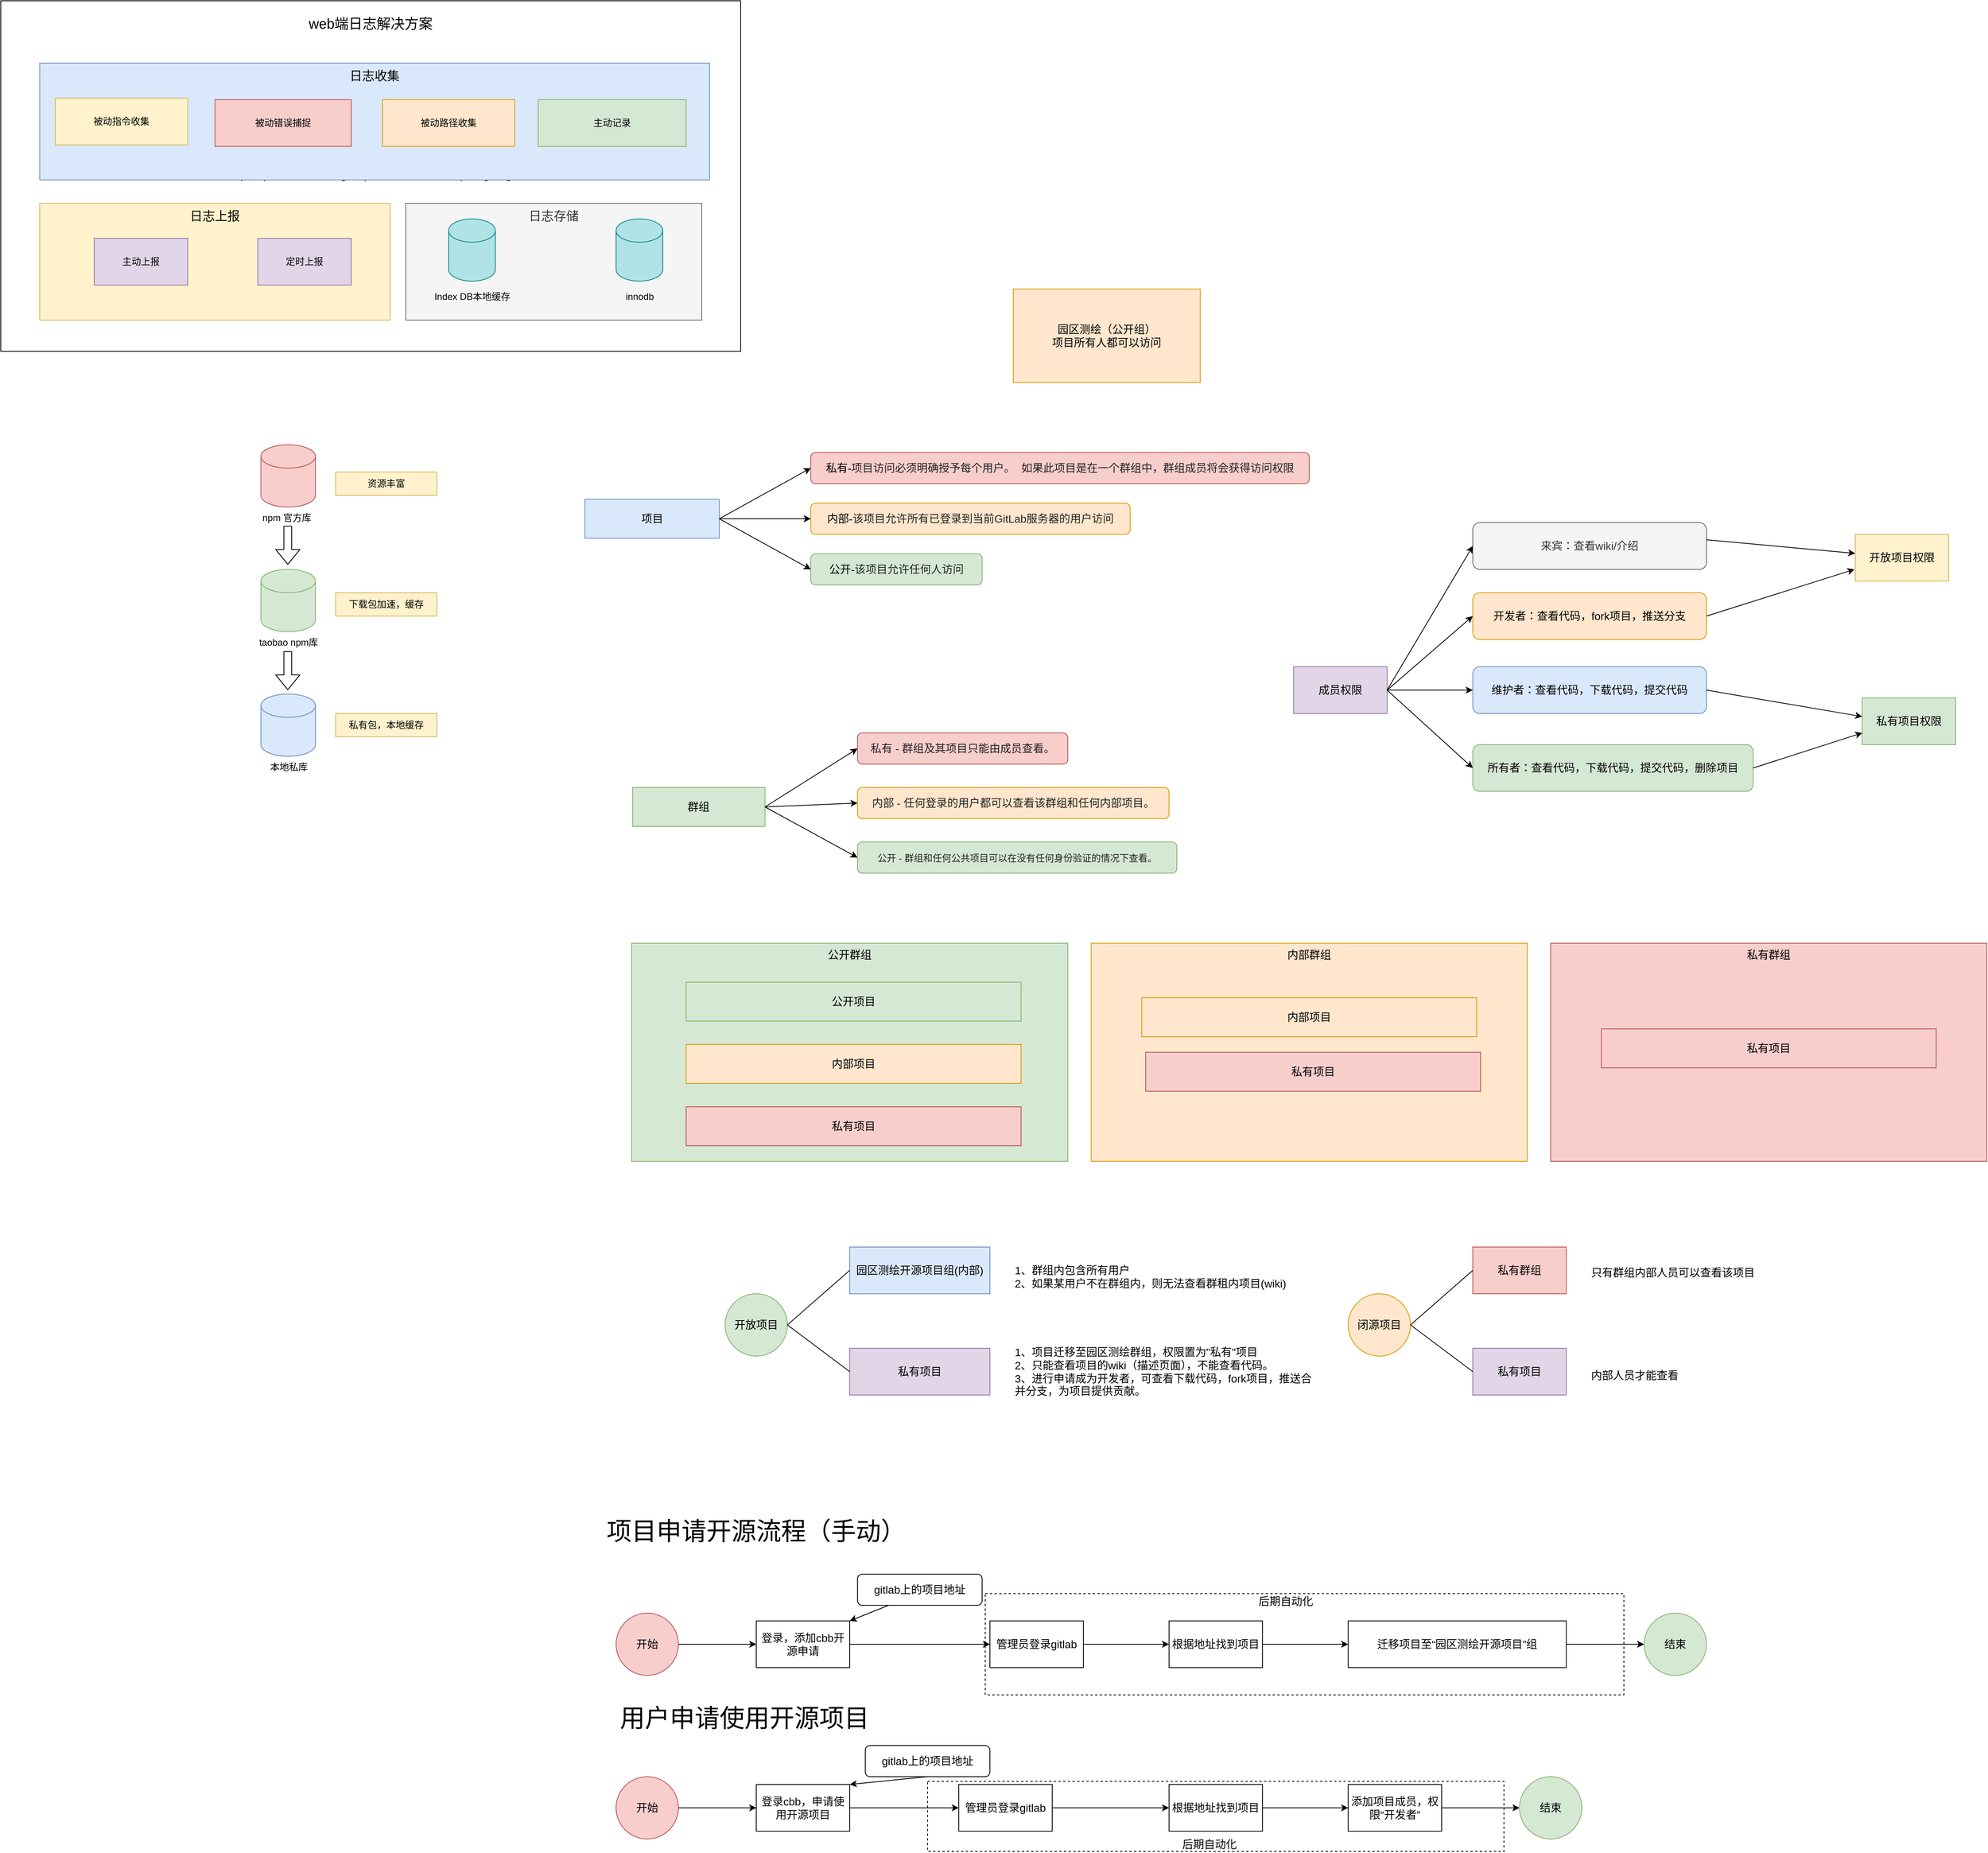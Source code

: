 <mxfile version="14.6.11" type="device"><diagram id="_BkoqEayFcA_iPLzUDcl" name="Page-1"><mxGraphModel dx="1422" dy="762" grid="1" gridSize="10" guides="1" tooltips="1" connect="1" arrows="1" fold="1" page="1" pageScale="1" pageWidth="827" pageHeight="1169" math="0" shadow="0"><root><mxCell id="0"/><mxCell id="1" parent="0"/><mxCell id="B5DhvqtyqBvgkAlbuiQp-101" value="" style="rounded=0;whiteSpace=wrap;html=1;fontSize=14;align=center;dashed=1;" parent="1" vertex="1"><mxGeometry x="1290" y="2356" width="740" height="90" as="geometry"/></mxCell><mxCell id="B5DhvqtyqBvgkAlbuiQp-100" value="" style="rounded=0;whiteSpace=wrap;html=1;fontSize=14;align=center;dashed=1;" parent="1" vertex="1"><mxGeometry x="1364" y="2115" width="820" height="130" as="geometry"/></mxCell><UserObject label="https://upload.wikimedia.org/wikipedia/commons/d/db/Npm-logo.svg" link="https://upload.wikimedia.org/wikipedia/commons/d/db/Npm-logo.svg" id="mw7YGV9gwj3RuTq6S0IA-1"><mxCell style="rounded=0;whiteSpace=wrap;html=1;" parent="1" vertex="1"><mxGeometry x="100" y="70" width="950" height="450" as="geometry"/></mxCell></UserObject><mxCell id="mw7YGV9gwj3RuTq6S0IA-2" value="&lt;font style=&quot;font-size: 16px&quot;&gt;日志收集&lt;/font&gt;" style="rounded=0;whiteSpace=wrap;html=1;verticalAlign=top;fillColor=#dae8fc;strokeColor=#6c8ebf;" parent="1" vertex="1"><mxGeometry x="150" y="150" width="860" height="150" as="geometry"/></mxCell><mxCell id="mw7YGV9gwj3RuTq6S0IA-3" value="&lt;span style=&quot;font-size: 16px&quot;&gt;日志上报&lt;/span&gt;" style="rounded=0;whiteSpace=wrap;html=1;verticalAlign=top;fillColor=#fff2cc;strokeColor=#d6b656;" parent="1" vertex="1"><mxGeometry x="150" y="330" width="450" height="150" as="geometry"/></mxCell><mxCell id="mw7YGV9gwj3RuTq6S0IA-4" value="&lt;span style=&quot;font-size: 16px&quot;&gt;日志存储&lt;/span&gt;" style="rounded=0;whiteSpace=wrap;html=1;verticalAlign=top;fillColor=#f5f5f5;strokeColor=#666666;fontColor=#333333;" parent="1" vertex="1"><mxGeometry x="620" y="330" width="380" height="150" as="geometry"/></mxCell><mxCell id="mw7YGV9gwj3RuTq6S0IA-5" value="&lt;font style=&quot;font-size: 18px&quot;&gt;web端日志解决方案&lt;/font&gt;" style="text;html=1;strokeColor=none;fillColor=none;align=center;verticalAlign=middle;whiteSpace=wrap;rounded=0;" parent="1" vertex="1"><mxGeometry x="375" y="90" width="400" height="20" as="geometry"/></mxCell><mxCell id="mw7YGV9gwj3RuTq6S0IA-6" value="被动指令收集" style="rounded=0;whiteSpace=wrap;html=1;fillColor=#fff2cc;strokeColor=#d6b656;" parent="1" vertex="1"><mxGeometry x="170" y="195" width="170" height="60" as="geometry"/></mxCell><mxCell id="mw7YGV9gwj3RuTq6S0IA-7" value="主动记录" style="rounded=0;whiteSpace=wrap;html=1;fillColor=#d5e8d4;strokeColor=#82b366;" parent="1" vertex="1"><mxGeometry x="790" y="197" width="190" height="60" as="geometry"/></mxCell><mxCell id="mw7YGV9gwj3RuTq6S0IA-8" value="被动错误捕捉" style="rounded=0;whiteSpace=wrap;html=1;fillColor=#f8cecc;strokeColor=#b85450;" parent="1" vertex="1"><mxGeometry x="375" y="197" width="175" height="60" as="geometry"/></mxCell><mxCell id="mw7YGV9gwj3RuTq6S0IA-9" value="被动路径收集" style="rounded=0;whiteSpace=wrap;html=1;fillColor=#ffe6cc;strokeColor=#d79b00;" parent="1" vertex="1"><mxGeometry x="590" y="197" width="170" height="60" as="geometry"/></mxCell><mxCell id="mw7YGV9gwj3RuTq6S0IA-11" value="" style="shape=cylinder3;whiteSpace=wrap;html=1;boundedLbl=1;backgroundOutline=1;size=15;fillColor=#b0e3e6;strokeColor=#0e8088;" parent="1" vertex="1"><mxGeometry x="675" y="350" width="60" height="80" as="geometry"/></mxCell><mxCell id="mw7YGV9gwj3RuTq6S0IA-12" value="Index DB本地缓存" style="text;html=1;strokeColor=none;fillColor=none;align=center;verticalAlign=middle;whiteSpace=wrap;rounded=0;" parent="1" vertex="1"><mxGeometry x="652.5" y="440" width="105" height="20" as="geometry"/></mxCell><mxCell id="mw7YGV9gwj3RuTq6S0IA-13" value="" style="shape=cylinder3;whiteSpace=wrap;html=1;boundedLbl=1;backgroundOutline=1;size=15;fillColor=#b0e3e6;strokeColor=#0e8088;" parent="1" vertex="1"><mxGeometry x="890" y="350" width="60" height="80" as="geometry"/></mxCell><mxCell id="mw7YGV9gwj3RuTq6S0IA-14" value="innodb" style="text;html=1;strokeColor=none;fillColor=none;align=center;verticalAlign=middle;whiteSpace=wrap;rounded=0;" parent="1" vertex="1"><mxGeometry x="867.5" y="440" width="105" height="20" as="geometry"/></mxCell><mxCell id="mw7YGV9gwj3RuTq6S0IA-19" value="主动上报" style="rounded=0;whiteSpace=wrap;html=1;fillColor=#e1d5e7;strokeColor=#9673a6;" parent="1" vertex="1"><mxGeometry x="220" y="375" width="120" height="60" as="geometry"/></mxCell><mxCell id="mw7YGV9gwj3RuTq6S0IA-20" value="定时上报" style="rounded=0;whiteSpace=wrap;html=1;fillColor=#e1d5e7;strokeColor=#9673a6;" parent="1" vertex="1"><mxGeometry x="430" y="375" width="120" height="60" as="geometry"/></mxCell><mxCell id="9y2Axr564WV0KpgAV4Yw-1" value="" style="shape=cylinder3;whiteSpace=wrap;html=1;boundedLbl=1;backgroundOutline=1;size=15;rotation=0;fillColor=#dae8fc;strokeColor=#6c8ebf;" parent="1" vertex="1"><mxGeometry x="434" y="960" width="70" height="80" as="geometry"/></mxCell><mxCell id="9y2Axr564WV0KpgAV4Yw-2" value="&lt;span style=&quot;color: rgb(0 , 0 , 0) ; font-family: &amp;#34;helvetica&amp;#34; ; font-size: 12px ; font-style: normal ; font-weight: 400 ; letter-spacing: normal ; text-align: center ; text-indent: 0px ; text-transform: none ; word-spacing: 0px ; background-color: rgb(248 , 249 , 250) ; display: inline ; float: none&quot;&gt;本地私库&lt;/span&gt;" style="text;whiteSpace=wrap;html=1;" parent="1" vertex="1"><mxGeometry x="444" y="1040" width="56" height="30" as="geometry"/></mxCell><mxCell id="9y2Axr564WV0KpgAV4Yw-4" value="" style="shape=cylinder3;whiteSpace=wrap;html=1;boundedLbl=1;backgroundOutline=1;size=15;rotation=0;fillColor=#f8cecc;strokeColor=#b85450;" parent="1" vertex="1"><mxGeometry x="434" y="640" width="70" height="80" as="geometry"/></mxCell><mxCell id="9y2Axr564WV0KpgAV4Yw-5" value="&lt;div style=&quot;text-align: center&quot;&gt;&lt;span&gt;&lt;font face=&quot;helvetica&quot;&gt;npm 官方库&lt;/font&gt;&lt;/span&gt;&lt;/div&gt;" style="text;whiteSpace=wrap;html=1;" parent="1" vertex="1"><mxGeometry x="434" y="720" width="76" height="30" as="geometry"/></mxCell><mxCell id="9y2Axr564WV0KpgAV4Yw-6" value="" style="shape=cylinder3;whiteSpace=wrap;html=1;boundedLbl=1;backgroundOutline=1;size=15;rotation=0;fillColor=#d5e8d4;strokeColor=#82b366;" parent="1" vertex="1"><mxGeometry x="434" y="800" width="70" height="80" as="geometry"/></mxCell><mxCell id="9y2Axr564WV0KpgAV4Yw-7" value="&lt;span style=&quot;font-family: &amp;#34;helvetica&amp;#34; ; text-align: center&quot;&gt;taobao npm库&lt;/span&gt;" style="text;whiteSpace=wrap;html=1;" parent="1" vertex="1"><mxGeometry x="430" y="880" width="90" height="30" as="geometry"/></mxCell><mxCell id="9y2Axr564WV0KpgAV4Yw-8" value="" style="shape=image;verticalLabelPosition=bottom;labelBackgroundColor=#ffffff;verticalAlign=top;aspect=fixed;imageAspect=0;image=https://upload.wikimedia.org/wikipedia/commons/d/db/Npm-logo.svg;" parent="1" vertex="1"><mxGeometry x="443.26" y="1000" width="51.49" height="20" as="geometry"/></mxCell><mxCell id="9y2Axr564WV0KpgAV4Yw-9" value="" style="shape=image;verticalLabelPosition=bottom;labelBackgroundColor=#ffffff;verticalAlign=top;aspect=fixed;imageAspect=0;image=https://upload.wikimedia.org/wikipedia/commons/d/db/Npm-logo.svg;" parent="1" vertex="1"><mxGeometry x="443.26" y="840" width="51.49" height="20" as="geometry"/></mxCell><mxCell id="9y2Axr564WV0KpgAV4Yw-10" value="" style="shape=image;verticalLabelPosition=bottom;labelBackgroundColor=#ffffff;verticalAlign=top;aspect=fixed;imageAspect=0;image=https://upload.wikimedia.org/wikipedia/commons/d/db/Npm-logo.svg;" parent="1" vertex="1"><mxGeometry x="443.26" y="680" width="51.49" height="20" as="geometry"/></mxCell><mxCell id="9y2Axr564WV0KpgAV4Yw-13" value="" style="shape=flexArrow;endArrow=classic;html=1;" parent="1" edge="1"><mxGeometry width="50" height="50" relative="1" as="geometry"><mxPoint x="468.5" y="905" as="sourcePoint"/><mxPoint x="468.5" y="955" as="targetPoint"/></mxGeometry></mxCell><mxCell id="9y2Axr564WV0KpgAV4Yw-15" value="" style="shape=flexArrow;endArrow=classic;html=1;" parent="1" edge="1"><mxGeometry width="50" height="50" relative="1" as="geometry"><mxPoint x="468.5" y="744" as="sourcePoint"/><mxPoint x="468.5" y="794" as="targetPoint"/></mxGeometry></mxCell><mxCell id="9y2Axr564WV0KpgAV4Yw-16" value="下载包加速，缓存" style="text;html=1;strokeColor=#d6b656;fillColor=#fff2cc;align=center;verticalAlign=middle;whiteSpace=wrap;rounded=0;" parent="1" vertex="1"><mxGeometry x="530" y="830" width="130" height="30" as="geometry"/></mxCell><mxCell id="9y2Axr564WV0KpgAV4Yw-17" value="私有包，本地缓存" style="text;html=1;strokeColor=#d6b656;fillColor=#fff2cc;align=center;verticalAlign=middle;whiteSpace=wrap;rounded=0;" parent="1" vertex="1"><mxGeometry x="530" y="985" width="130" height="30" as="geometry"/></mxCell><mxCell id="9y2Axr564WV0KpgAV4Yw-18" value="资源丰富" style="text;html=1;strokeColor=#d6b656;fillColor=#fff2cc;align=center;verticalAlign=middle;whiteSpace=wrap;rounded=0;" parent="1" vertex="1"><mxGeometry x="530" y="675" width="130" height="30" as="geometry"/></mxCell><mxCell id="B5DhvqtyqBvgkAlbuiQp-1" value="园区测绘（公开组）&lt;br style=&quot;font-size: 14px;&quot;&gt;项目所有人都可以访问&lt;br style=&quot;font-size: 14px;&quot;&gt;" style="rounded=0;whiteSpace=wrap;html=1;fillColor=#ffe6cc;strokeColor=#d79b00;fontSize=14;" parent="1" vertex="1"><mxGeometry x="1400" y="440" width="240" height="120" as="geometry"/></mxCell><mxCell id="B5DhvqtyqBvgkAlbuiQp-2" value="项目" style="rounded=0;whiteSpace=wrap;html=1;fontSize=14;fillColor=#dae8fc;strokeColor=#6c8ebf;" parent="1" vertex="1"><mxGeometry x="850" y="710" width="172.5" height="50" as="geometry"/></mxCell><mxCell id="B5DhvqtyqBvgkAlbuiQp-3" value="群组" style="rounded=0;whiteSpace=wrap;html=1;fontSize=14;fillColor=#d5e8d4;strokeColor=#82b366;" parent="1" vertex="1"><mxGeometry x="911.25" y="1080" width="170" height="50" as="geometry"/></mxCell><mxCell id="B5DhvqtyqBvgkAlbuiQp-4" value="&lt;div&gt;公开-&lt;span style=&quot;color: rgb(34 , 34 , 34)&quot;&gt;该项目允许任何人访问&lt;/span&gt;&lt;/div&gt;" style="rounded=1;whiteSpace=wrap;html=1;fontSize=14;align=center;fillColor=#d5e8d4;strokeColor=#82b366;" parent="1" vertex="1"><mxGeometry x="1140" y="780" width="220" height="40" as="geometry"/></mxCell><mxCell id="B5DhvqtyqBvgkAlbuiQp-5" value="&lt;div style=&quot;text-align: left&quot;&gt;&lt;span&gt;内部-&lt;/span&gt;&lt;span&gt;&lt;font color=&quot;#222222&quot;&gt;该项目允许所有已登录到当前GitLab服务器的用户访问&lt;/font&gt;&lt;/span&gt;&lt;/div&gt;" style="rounded=1;whiteSpace=wrap;html=1;fontSize=14;fillColor=#ffe6cc;strokeColor=#d79b00;" parent="1" vertex="1"><mxGeometry x="1140" y="715" width="410" height="40" as="geometry"/></mxCell><mxCell id="B5DhvqtyqBvgkAlbuiQp-6" value="&lt;div style=&quot;text-align: left&quot;&gt;&lt;font&gt;私有-&lt;/font&gt;&lt;span&gt;&lt;font color=&quot;#222222&quot; face=&quot;consolas, lucida console, courier new, monospace&quot;&gt;项目访问必须明确授予每个用户。 如果此项目是在一个群组中，群组成员将会获得访问权限&lt;/font&gt;&lt;/span&gt;&lt;/div&gt;" style="rounded=1;whiteSpace=wrap;html=1;fontSize=14;fillColor=#f8cecc;strokeColor=#b85450;" parent="1" vertex="1"><mxGeometry x="1140" y="650" width="640" height="40" as="geometry"/></mxCell><mxCell id="B5DhvqtyqBvgkAlbuiQp-8" value="&lt;span style=&quot;color: rgb(34 , 34 , 34)&quot;&gt;&lt;font style=&quot;font-size: 14px&quot;&gt;私有 - 群组及其项目只能由成员查看。&lt;/font&gt;&lt;/span&gt;" style="rounded=1;whiteSpace=wrap;html=1;fontSize=14;align=center;fillColor=#f8cecc;strokeColor=#b85450;" parent="1" vertex="1"><mxGeometry x="1200" y="1010" width="270" height="40" as="geometry"/></mxCell><mxCell id="B5DhvqtyqBvgkAlbuiQp-9" value="&lt;font style=&quot;font-size: 14px&quot;&gt;&lt;span style=&quot;color: rgb(34 , 34 , 34)&quot;&gt;内部 -&amp;nbsp;&lt;/span&gt;&lt;font color=&quot;#222222&quot; style=&quot;font-size: 14px&quot;&gt;任何登录的用户都可以查看该群组和任何内部项目。&lt;/font&gt;&lt;/font&gt;" style="rounded=1;whiteSpace=wrap;html=1;fontSize=14;align=center;fillColor=#ffe6cc;strokeColor=#d79b00;" parent="1" vertex="1"><mxGeometry x="1200" y="1080" width="400" height="40" as="geometry"/></mxCell><mxCell id="B5DhvqtyqBvgkAlbuiQp-10" value="&lt;span style=&quot;color: rgb(34 , 34 , 34) ; font-size: 12px&quot;&gt;公开 -&amp;nbsp;&lt;/span&gt;&lt;font color=&quot;#222222&quot;&gt;&lt;span style=&quot;font-size: 12px&quot;&gt;群组和任何公共项目可以在没有任何身份验证的情况下查看。&lt;/span&gt;&lt;/font&gt;" style="rounded=1;whiteSpace=wrap;html=1;fontSize=14;align=center;fillColor=#d5e8d4;strokeColor=#82b366;" parent="1" vertex="1"><mxGeometry x="1200" y="1150" width="410" height="40" as="geometry"/></mxCell><mxCell id="B5DhvqtyqBvgkAlbuiQp-11" value="公开群组" style="rounded=0;whiteSpace=wrap;html=1;fontSize=14;fillColor=#d5e8d4;strokeColor=#82b366;verticalAlign=top;" parent="1" vertex="1"><mxGeometry x="910" y="1280" width="560" height="280" as="geometry"/></mxCell><mxCell id="B5DhvqtyqBvgkAlbuiQp-13" value="" style="endArrow=classic;html=1;fontSize=14;exitX=1;exitY=0.5;exitDx=0;exitDy=0;entryX=0;entryY=0.5;entryDx=0;entryDy=0;" parent="1" source="B5DhvqtyqBvgkAlbuiQp-2" target="B5DhvqtyqBvgkAlbuiQp-6" edge="1"><mxGeometry width="50" height="50" relative="1" as="geometry"><mxPoint x="1020" y="770" as="sourcePoint"/><mxPoint x="1070" y="720" as="targetPoint"/></mxGeometry></mxCell><mxCell id="B5DhvqtyqBvgkAlbuiQp-14" value="" style="endArrow=classic;html=1;fontSize=14;entryX=0;entryY=0.5;entryDx=0;entryDy=0;exitX=1;exitY=0.5;exitDx=0;exitDy=0;" parent="1" source="B5DhvqtyqBvgkAlbuiQp-2" target="B5DhvqtyqBvgkAlbuiQp-5" edge="1"><mxGeometry width="50" height="50" relative="1" as="geometry"><mxPoint x="1060" y="780" as="sourcePoint"/><mxPoint x="1110" y="730" as="targetPoint"/></mxGeometry></mxCell><mxCell id="B5DhvqtyqBvgkAlbuiQp-15" value="" style="endArrow=classic;html=1;fontSize=14;entryX=0;entryY=0.5;entryDx=0;entryDy=0;exitX=1;exitY=0.5;exitDx=0;exitDy=0;" parent="1" source="B5DhvqtyqBvgkAlbuiQp-2" target="B5DhvqtyqBvgkAlbuiQp-4" edge="1"><mxGeometry width="50" height="50" relative="1" as="geometry"><mxPoint x="1070" y="830" as="sourcePoint"/><mxPoint x="1120" y="780" as="targetPoint"/></mxGeometry></mxCell><mxCell id="B5DhvqtyqBvgkAlbuiQp-16" value="" style="endArrow=classic;html=1;fontSize=14;entryX=0;entryY=0.5;entryDx=0;entryDy=0;exitX=1;exitY=0.5;exitDx=0;exitDy=0;" parent="1" source="B5DhvqtyqBvgkAlbuiQp-3" target="B5DhvqtyqBvgkAlbuiQp-8" edge="1"><mxGeometry width="50" height="50" relative="1" as="geometry"><mxPoint x="1100" y="1150" as="sourcePoint"/><mxPoint x="1150" y="1100" as="targetPoint"/></mxGeometry></mxCell><mxCell id="B5DhvqtyqBvgkAlbuiQp-17" value="" style="endArrow=classic;html=1;fontSize=14;entryX=0;entryY=0.5;entryDx=0;entryDy=0;exitX=1;exitY=0.5;exitDx=0;exitDy=0;" parent="1" source="B5DhvqtyqBvgkAlbuiQp-3" target="B5DhvqtyqBvgkAlbuiQp-9" edge="1"><mxGeometry width="50" height="50" relative="1" as="geometry"><mxPoint x="1080" y="1160" as="sourcePoint"/><mxPoint x="1130" y="1110" as="targetPoint"/></mxGeometry></mxCell><mxCell id="B5DhvqtyqBvgkAlbuiQp-18" value="" style="endArrow=classic;html=1;fontSize=14;entryX=0;entryY=0.5;entryDx=0;entryDy=0;exitX=1;exitY=0.5;exitDx=0;exitDy=0;" parent="1" source="B5DhvqtyqBvgkAlbuiQp-3" target="B5DhvqtyqBvgkAlbuiQp-10" edge="1"><mxGeometry width="50" height="50" relative="1" as="geometry"><mxPoint x="1090" y="1200" as="sourcePoint"/><mxPoint x="1140" y="1150" as="targetPoint"/></mxGeometry></mxCell><mxCell id="B5DhvqtyqBvgkAlbuiQp-19" value="公开项目" style="rounded=0;whiteSpace=wrap;html=1;fontSize=14;align=center;fillColor=#d5e8d4;strokeColor=#82b366;" parent="1" vertex="1"><mxGeometry x="980" y="1330" width="430" height="50" as="geometry"/></mxCell><mxCell id="B5DhvqtyqBvgkAlbuiQp-20" value="&lt;span&gt;内部项目&lt;/span&gt;" style="rounded=0;whiteSpace=wrap;html=1;fontSize=14;align=center;fillColor=#ffe6cc;strokeColor=#d79b00;" parent="1" vertex="1"><mxGeometry x="980" y="1410" width="430" height="50" as="geometry"/></mxCell><mxCell id="B5DhvqtyqBvgkAlbuiQp-21" value="&lt;span&gt;私有项目&lt;/span&gt;" style="rounded=0;whiteSpace=wrap;html=1;fontSize=14;align=center;fillColor=#f8cecc;strokeColor=#b85450;" parent="1" vertex="1"><mxGeometry x="980" y="1490" width="430" height="50" as="geometry"/></mxCell><mxCell id="B5DhvqtyqBvgkAlbuiQp-23" value="内部群组" style="rounded=0;whiteSpace=wrap;html=1;fontSize=14;fillColor=#ffe6cc;strokeColor=#d79b00;verticalAlign=top;" parent="1" vertex="1"><mxGeometry x="1500" y="1280" width="560" height="280" as="geometry"/></mxCell><mxCell id="B5DhvqtyqBvgkAlbuiQp-25" value="&lt;span&gt;内部项目&lt;/span&gt;" style="rounded=0;whiteSpace=wrap;html=1;fontSize=14;align=center;fillColor=#ffe6cc;strokeColor=#d79b00;" parent="1" vertex="1"><mxGeometry x="1565" y="1350" width="430" height="50" as="geometry"/></mxCell><mxCell id="B5DhvqtyqBvgkAlbuiQp-26" value="&lt;span&gt;私有项目&lt;/span&gt;" style="rounded=0;whiteSpace=wrap;html=1;fontSize=14;align=center;fillColor=#f8cecc;strokeColor=#b85450;" parent="1" vertex="1"><mxGeometry x="1570" y="1420" width="430" height="50" as="geometry"/></mxCell><mxCell id="B5DhvqtyqBvgkAlbuiQp-27" value="私有群组" style="rounded=0;whiteSpace=wrap;html=1;fontSize=14;fillColor=#f8cecc;strokeColor=#b85450;verticalAlign=top;" parent="1" vertex="1"><mxGeometry x="2090" y="1280" width="560" height="280" as="geometry"/></mxCell><mxCell id="B5DhvqtyqBvgkAlbuiQp-29" value="&lt;span&gt;私有项目&lt;/span&gt;" style="rounded=0;whiteSpace=wrap;html=1;fontSize=14;align=center;fillColor=#f8cecc;strokeColor=#b85450;" parent="1" vertex="1"><mxGeometry x="2155" y="1390" width="430" height="50" as="geometry"/></mxCell><mxCell id="B5DhvqtyqBvgkAlbuiQp-30" value="开放项目" style="ellipse;whiteSpace=wrap;html=1;aspect=fixed;fontSize=14;align=center;fillColor=#d5e8d4;strokeColor=#82b366;" parent="1" vertex="1"><mxGeometry x="1030" y="1730" width="80" height="80" as="geometry"/></mxCell><mxCell id="B5DhvqtyqBvgkAlbuiQp-31" value="园区测绘开源项目组(内部)" style="rounded=0;whiteSpace=wrap;html=1;fontSize=14;align=center;fillColor=#dae8fc;strokeColor=#6c8ebf;" parent="1" vertex="1"><mxGeometry x="1190" y="1670" width="180" height="60" as="geometry"/></mxCell><mxCell id="B5DhvqtyqBvgkAlbuiQp-33" value="私有项目" style="rounded=0;whiteSpace=wrap;html=1;fontSize=14;align=center;fillColor=#e1d5e7;strokeColor=#9673a6;" parent="1" vertex="1"><mxGeometry x="1190" y="1800" width="180" height="60" as="geometry"/></mxCell><mxCell id="B5DhvqtyqBvgkAlbuiQp-36" value="" style="endArrow=none;html=1;fontSize=14;entryX=0;entryY=0.5;entryDx=0;entryDy=0;exitX=1;exitY=0.5;exitDx=0;exitDy=0;" parent="1" source="B5DhvqtyqBvgkAlbuiQp-30" target="B5DhvqtyqBvgkAlbuiQp-31" edge="1"><mxGeometry width="50" height="50" relative="1" as="geometry"><mxPoint x="1120" y="1760" as="sourcePoint"/><mxPoint x="1170" y="1710" as="targetPoint"/></mxGeometry></mxCell><mxCell id="B5DhvqtyqBvgkAlbuiQp-37" value="" style="endArrow=none;html=1;fontSize=14;entryX=0;entryY=0.5;entryDx=0;entryDy=0;exitX=1;exitY=0.5;exitDx=0;exitDy=0;" parent="1" source="B5DhvqtyqBvgkAlbuiQp-30" target="B5DhvqtyqBvgkAlbuiQp-33" edge="1"><mxGeometry width="50" height="50" relative="1" as="geometry"><mxPoint x="1120" y="1870" as="sourcePoint"/><mxPoint x="1170" y="1820" as="targetPoint"/></mxGeometry></mxCell><mxCell id="B5DhvqtyqBvgkAlbuiQp-38" value="闭源项目" style="ellipse;whiteSpace=wrap;html=1;aspect=fixed;fontSize=14;align=center;fillColor=#ffe6cc;strokeColor=#d79b00;" parent="1" vertex="1"><mxGeometry x="1830" y="1730" width="80" height="80" as="geometry"/></mxCell><mxCell id="B5DhvqtyqBvgkAlbuiQp-39" value="私有群组" style="rounded=0;whiteSpace=wrap;html=1;fontSize=14;align=center;fillColor=#f8cecc;strokeColor=#b85450;" parent="1" vertex="1"><mxGeometry x="1990" y="1670" width="120" height="60" as="geometry"/></mxCell><mxCell id="B5DhvqtyqBvgkAlbuiQp-40" value="私有项目" style="rounded=0;whiteSpace=wrap;html=1;fontSize=14;align=center;fillColor=#e1d5e7;strokeColor=#9673a6;" parent="1" vertex="1"><mxGeometry x="1990" y="1800" width="120" height="60" as="geometry"/></mxCell><mxCell id="B5DhvqtyqBvgkAlbuiQp-41" value="" style="endArrow=none;html=1;fontSize=14;entryX=0;entryY=0.5;entryDx=0;entryDy=0;exitX=1;exitY=0.5;exitDx=0;exitDy=0;" parent="1" source="B5DhvqtyqBvgkAlbuiQp-38" target="B5DhvqtyqBvgkAlbuiQp-39" edge="1"><mxGeometry width="50" height="50" relative="1" as="geometry"><mxPoint x="1920" y="1760" as="sourcePoint"/><mxPoint x="1970" y="1710" as="targetPoint"/></mxGeometry></mxCell><mxCell id="B5DhvqtyqBvgkAlbuiQp-42" value="" style="endArrow=none;html=1;fontSize=14;entryX=0;entryY=0.5;entryDx=0;entryDy=0;exitX=1;exitY=0.5;exitDx=0;exitDy=0;" parent="1" source="B5DhvqtyqBvgkAlbuiQp-38" target="B5DhvqtyqBvgkAlbuiQp-40" edge="1"><mxGeometry width="50" height="50" relative="1" as="geometry"><mxPoint x="1920" y="1870" as="sourcePoint"/><mxPoint x="1970" y="1820" as="targetPoint"/></mxGeometry></mxCell><mxCell id="B5DhvqtyqBvgkAlbuiQp-47" value="成员权限" style="rounded=0;whiteSpace=wrap;html=1;fontSize=14;align=center;fillColor=#e1d5e7;strokeColor=#9673a6;" parent="1" vertex="1"><mxGeometry x="1760" y="925" width="120" height="60" as="geometry"/></mxCell><mxCell id="B5DhvqtyqBvgkAlbuiQp-48" value="开发者：查看代码，fork项目，推送分支" style="rounded=1;whiteSpace=wrap;html=1;fontSize=14;align=center;fillColor=#ffe6cc;strokeColor=#d79b00;" parent="1" vertex="1"><mxGeometry x="1990" y="830" width="300" height="60" as="geometry"/></mxCell><mxCell id="B5DhvqtyqBvgkAlbuiQp-49" value="所有者：查看代码，下载代码，提交代码，删除项目" style="rounded=1;whiteSpace=wrap;html=1;fontSize=14;align=center;fillColor=#d5e8d4;strokeColor=#82b366;" parent="1" vertex="1"><mxGeometry x="1990" y="1025" width="360" height="60" as="geometry"/></mxCell><mxCell id="B5DhvqtyqBvgkAlbuiQp-50" value="维护者：查看代码，下载代码，提交代码" style="rounded=1;whiteSpace=wrap;html=1;fontSize=14;align=center;fillColor=#dae8fc;strokeColor=#6c8ebf;" parent="1" vertex="1"><mxGeometry x="1990" y="925" width="300" height="60" as="geometry"/></mxCell><mxCell id="B5DhvqtyqBvgkAlbuiQp-52" value="" style="endArrow=classic;html=1;fontSize=14;entryX=0;entryY=0.5;entryDx=0;entryDy=0;exitX=1;exitY=0.5;exitDx=0;exitDy=0;" parent="1" source="B5DhvqtyqBvgkAlbuiQp-47" target="B5DhvqtyqBvgkAlbuiQp-48" edge="1"><mxGeometry width="50" height="50" relative="1" as="geometry"><mxPoint x="1900" y="960" as="sourcePoint"/><mxPoint x="1950" y="910" as="targetPoint"/></mxGeometry></mxCell><mxCell id="B5DhvqtyqBvgkAlbuiQp-53" value="" style="endArrow=classic;html=1;fontSize=14;entryX=0;entryY=0.5;entryDx=0;entryDy=0;" parent="1" source="B5DhvqtyqBvgkAlbuiQp-47" target="B5DhvqtyqBvgkAlbuiQp-50" edge="1"><mxGeometry width="50" height="50" relative="1" as="geometry"><mxPoint x="1900" y="1040" as="sourcePoint"/><mxPoint x="1950" y="990" as="targetPoint"/></mxGeometry></mxCell><mxCell id="B5DhvqtyqBvgkAlbuiQp-54" value="" style="endArrow=classic;html=1;fontSize=14;exitX=1;exitY=0.5;exitDx=0;exitDy=0;entryX=0;entryY=0.5;entryDx=0;entryDy=0;" parent="1" source="B5DhvqtyqBvgkAlbuiQp-47" target="B5DhvqtyqBvgkAlbuiQp-49" edge="1"><mxGeometry width="50" height="50" relative="1" as="geometry"><mxPoint x="1870" y="1060" as="sourcePoint"/><mxPoint x="1920" y="1010" as="targetPoint"/></mxGeometry></mxCell><mxCell id="B5DhvqtyqBvgkAlbuiQp-55" value="1、项目迁移至园区测绘群组，权限置为&quot;私有&quot;项目&lt;br&gt;2、只能查看项目的wiki（描述页面），不能查看代码。&lt;br&gt;3、进行申请成为开发者，可查看下载代码，fork项目，推送合并分支，为项目提供贡献。" style="text;html=1;strokeColor=none;fillColor=none;align=left;verticalAlign=middle;whiteSpace=wrap;rounded=0;fontSize=14;" parent="1" vertex="1"><mxGeometry x="1400" y="1775" width="390" height="110" as="geometry"/></mxCell><mxCell id="B5DhvqtyqBvgkAlbuiQp-56" value="&lt;div style=&quot;&quot;&gt;&lt;span&gt;&lt;font face=&quot;helvetica&quot;&gt;1、群组内包含所有用户&lt;/font&gt;&lt;/span&gt;&lt;/div&gt;&lt;div style=&quot;&quot;&gt;&lt;span&gt;&lt;font face=&quot;helvetica&quot;&gt;2、如果某用户不在群组内，则无法查看群租内项目(wiki)&lt;/font&gt;&lt;/span&gt;&lt;/div&gt;" style="text;whiteSpace=wrap;html=1;fontSize=14;align=left;" parent="1" vertex="1"><mxGeometry x="1400" y="1685" width="370" height="55" as="geometry"/></mxCell><mxCell id="B5DhvqtyqBvgkAlbuiQp-58" value="来宾：查看wiki/介绍" style="rounded=1;whiteSpace=wrap;html=1;fontSize=14;align=center;fillColor=#f5f5f5;strokeColor=#666666;fontColor=#333333;" parent="1" vertex="1"><mxGeometry x="1990" y="740" width="300" height="60" as="geometry"/></mxCell><mxCell id="B5DhvqtyqBvgkAlbuiQp-59" value="" style="endArrow=classic;html=1;fontSize=14;entryX=0;entryY=0.5;entryDx=0;entryDy=0;exitX=1;exitY=0.5;exitDx=0;exitDy=0;" parent="1" source="B5DhvqtyqBvgkAlbuiQp-47" target="B5DhvqtyqBvgkAlbuiQp-58" edge="1"><mxGeometry width="50" height="50" relative="1" as="geometry"><mxPoint x="1890" y="860" as="sourcePoint"/><mxPoint x="1940" y="810" as="targetPoint"/></mxGeometry></mxCell><mxCell id="B5DhvqtyqBvgkAlbuiQp-60" value="&lt;span style=&quot;color: rgb(0 , 0 , 0) ; font-family: &amp;#34;helvetica&amp;#34; ; font-size: 14px ; font-style: normal ; font-weight: 400 ; letter-spacing: normal ; text-align: center ; text-indent: 0px ; text-transform: none ; word-spacing: 0px ; background-color: rgb(248 , 249 , 250) ; display: inline ; float: none&quot;&gt;只有群组内部人员可以查看该项目&lt;/span&gt;" style="text;whiteSpace=wrap;html=1;fontSize=14;" parent="1" vertex="1"><mxGeometry x="2140" y="1687.5" width="250" height="25" as="geometry"/></mxCell><mxCell id="B5DhvqtyqBvgkAlbuiQp-61" value="&lt;span style=&quot;color: rgb(0 , 0 , 0) ; font-family: &amp;#34;helvetica&amp;#34; ; font-size: 14px ; font-style: normal ; font-weight: 400 ; letter-spacing: normal ; text-align: left ; text-indent: 0px ; text-transform: none ; word-spacing: 0px ; background-color: rgb(248 , 249 , 250) ; display: inline ; float: none&quot;&gt;内部人员才能查看&lt;br&gt;&lt;/span&gt;" style="text;whiteSpace=wrap;html=1;fontSize=14;" parent="1" vertex="1"><mxGeometry x="2140" y="1820" width="350" height="30" as="geometry"/></mxCell><mxCell id="B5DhvqtyqBvgkAlbuiQp-62" value="" style="endArrow=classic;html=1;fontSize=14;exitX=1;exitY=0.5;exitDx=0;exitDy=0;entryX=0;entryY=0.4;entryDx=0;entryDy=0;entryPerimeter=0;" parent="1" source="B5DhvqtyqBvgkAlbuiQp-50" target="B5DhvqtyqBvgkAlbuiQp-64" edge="1"><mxGeometry width="50" height="50" relative="1" as="geometry"><mxPoint x="2390" y="1000" as="sourcePoint"/><mxPoint x="2490" y="990" as="targetPoint"/></mxGeometry></mxCell><mxCell id="B5DhvqtyqBvgkAlbuiQp-63" value="" style="endArrow=classic;html=1;fontSize=14;exitX=1;exitY=0.5;exitDx=0;exitDy=0;entryX=0;entryY=0.75;entryDx=0;entryDy=0;" parent="1" source="B5DhvqtyqBvgkAlbuiQp-49" target="B5DhvqtyqBvgkAlbuiQp-64" edge="1"><mxGeometry width="50" height="50" relative="1" as="geometry"><mxPoint x="2430" y="1100" as="sourcePoint"/><mxPoint x="2490" y="990" as="targetPoint"/></mxGeometry></mxCell><mxCell id="B5DhvqtyqBvgkAlbuiQp-64" value="私有项目权限" style="rounded=0;whiteSpace=wrap;html=1;fontSize=14;align=center;fillColor=#d5e8d4;strokeColor=#82b366;" parent="1" vertex="1"><mxGeometry x="2490" y="965" width="120" height="60" as="geometry"/></mxCell><mxCell id="B5DhvqtyqBvgkAlbuiQp-65" value="开放项目权限" style="rounded=0;whiteSpace=wrap;html=1;fontSize=14;align=center;fillColor=#fff2cc;strokeColor=#d6b656;" parent="1" vertex="1"><mxGeometry x="2481" y="755" width="120" height="60" as="geometry"/></mxCell><mxCell id="B5DhvqtyqBvgkAlbuiQp-66" value="" style="endArrow=classic;html=1;fontSize=14;exitX=1;exitY=0.367;exitDx=0;exitDy=0;exitPerimeter=0;" parent="1" source="B5DhvqtyqBvgkAlbuiQp-58" target="B5DhvqtyqBvgkAlbuiQp-65" edge="1"><mxGeometry width="50" height="50" relative="1" as="geometry"><mxPoint x="2300" y="820" as="sourcePoint"/><mxPoint x="2350" y="770" as="targetPoint"/></mxGeometry></mxCell><mxCell id="B5DhvqtyqBvgkAlbuiQp-67" value="" style="endArrow=classic;html=1;fontSize=14;exitX=1;exitY=0.5;exitDx=0;exitDy=0;" parent="1" source="B5DhvqtyqBvgkAlbuiQp-48" edge="1"><mxGeometry width="50" height="50" relative="1" as="geometry"><mxPoint x="2360" y="860" as="sourcePoint"/><mxPoint x="2480" y="800" as="targetPoint"/></mxGeometry></mxCell><mxCell id="B5DhvqtyqBvgkAlbuiQp-68" value="项目申请开源流程（手动）" style="text;html=1;strokeColor=none;fillColor=none;align=center;verticalAlign=middle;whiteSpace=wrap;rounded=0;fontSize=32;" parent="1" vertex="1"><mxGeometry x="805" y="2020" width="530" height="30" as="geometry"/></mxCell><mxCell id="B5DhvqtyqBvgkAlbuiQp-72" value="登录，添加cbb开源申请" style="rounded=0;whiteSpace=wrap;html=1;fontSize=14;align=center;" parent="1" vertex="1"><mxGeometry x="1070" y="2150" width="120" height="60" as="geometry"/></mxCell><mxCell id="B5DhvqtyqBvgkAlbuiQp-74" value="gitlab上的项目地址" style="rounded=1;whiteSpace=wrap;html=1;fontSize=14;align=center;" parent="1" vertex="1"><mxGeometry x="1200" y="2090" width="160" height="40" as="geometry"/></mxCell><mxCell id="B5DhvqtyqBvgkAlbuiQp-75" value="管理员登录gitlab" style="rounded=0;whiteSpace=wrap;html=1;fontSize=14;align=center;" parent="1" vertex="1"><mxGeometry x="1370" y="2150" width="120" height="60" as="geometry"/></mxCell><mxCell id="B5DhvqtyqBvgkAlbuiQp-76" value="" style="endArrow=classic;html=1;fontSize=14;exitX=1;exitY=0.5;exitDx=0;exitDy=0;" parent="1" source="B5DhvqtyqBvgkAlbuiQp-72" target="B5DhvqtyqBvgkAlbuiQp-75" edge="1"><mxGeometry width="50" height="50" relative="1" as="geometry"><mxPoint x="1220" y="2210" as="sourcePoint"/><mxPoint x="1270" y="2160" as="targetPoint"/></mxGeometry></mxCell><mxCell id="B5DhvqtyqBvgkAlbuiQp-77" value="根据地址找到项目" style="rounded=0;whiteSpace=wrap;html=1;fontSize=14;align=center;" parent="1" vertex="1"><mxGeometry x="1600" y="2150" width="120" height="60" as="geometry"/></mxCell><mxCell id="B5DhvqtyqBvgkAlbuiQp-78" value="" style="endArrow=classic;html=1;fontSize=14;entryX=0;entryY=0.5;entryDx=0;entryDy=0;exitX=1;exitY=0.5;exitDx=0;exitDy=0;" parent="1" source="B5DhvqtyqBvgkAlbuiQp-75" target="B5DhvqtyqBvgkAlbuiQp-77" edge="1"><mxGeometry width="50" height="50" relative="1" as="geometry"><mxPoint x="1500" y="2210" as="sourcePoint"/><mxPoint x="1550" y="2160" as="targetPoint"/></mxGeometry></mxCell><mxCell id="B5DhvqtyqBvgkAlbuiQp-84" value="" style="edgeStyle=orthogonalEdgeStyle;rounded=0;orthogonalLoop=1;jettySize=auto;html=1;fontSize=14;" parent="1" source="B5DhvqtyqBvgkAlbuiQp-79" target="B5DhvqtyqBvgkAlbuiQp-83" edge="1"><mxGeometry relative="1" as="geometry"/></mxCell><mxCell id="B5DhvqtyqBvgkAlbuiQp-79" value="迁移项目至“园区测绘开源项目”组" style="rounded=0;whiteSpace=wrap;html=1;fontSize=14;align=center;" parent="1" vertex="1"><mxGeometry x="1830" y="2150" width="280" height="60" as="geometry"/></mxCell><mxCell id="B5DhvqtyqBvgkAlbuiQp-80" value="" style="endArrow=classic;html=1;fontSize=14;entryX=0;entryY=0.5;entryDx=0;entryDy=0;exitX=1;exitY=0.5;exitDx=0;exitDy=0;" parent="1" source="B5DhvqtyqBvgkAlbuiQp-77" target="B5DhvqtyqBvgkAlbuiQp-79" edge="1"><mxGeometry width="50" height="50" relative="1" as="geometry"><mxPoint x="1750" y="2220" as="sourcePoint"/><mxPoint x="1800" y="2170" as="targetPoint"/></mxGeometry></mxCell><mxCell id="B5DhvqtyqBvgkAlbuiQp-82" value="" style="edgeStyle=orthogonalEdgeStyle;rounded=0;orthogonalLoop=1;jettySize=auto;html=1;fontSize=14;" parent="1" source="B5DhvqtyqBvgkAlbuiQp-81" target="B5DhvqtyqBvgkAlbuiQp-72" edge="1"><mxGeometry relative="1" as="geometry"/></mxCell><mxCell id="B5DhvqtyqBvgkAlbuiQp-81" value="开始" style="ellipse;whiteSpace=wrap;html=1;aspect=fixed;fontSize=14;align=center;fillColor=#f8cecc;strokeColor=#b85450;" parent="1" vertex="1"><mxGeometry x="890" y="2140" width="80" height="80" as="geometry"/></mxCell><mxCell id="B5DhvqtyqBvgkAlbuiQp-83" value="结束" style="ellipse;whiteSpace=wrap;html=1;aspect=fixed;fontSize=14;align=center;fillColor=#d5e8d4;strokeColor=#82b366;" parent="1" vertex="1"><mxGeometry x="2210" y="2140" width="80" height="80" as="geometry"/></mxCell><mxCell id="B5DhvqtyqBvgkAlbuiQp-85" value="用户申请使用开源项目" style="text;html=1;strokeColor=none;fillColor=none;align=center;verticalAlign=middle;whiteSpace=wrap;rounded=0;fontSize=32;" parent="1" vertex="1"><mxGeometry x="790" y="2260" width="530" height="30" as="geometry"/></mxCell><mxCell id="B5DhvqtyqBvgkAlbuiQp-88" value="" style="edgeStyle=orthogonalEdgeStyle;rounded=0;orthogonalLoop=1;jettySize=auto;html=1;fontSize=14;" parent="1" source="B5DhvqtyqBvgkAlbuiQp-86" target="B5DhvqtyqBvgkAlbuiQp-87" edge="1"><mxGeometry relative="1" as="geometry"/></mxCell><mxCell id="B5DhvqtyqBvgkAlbuiQp-86" value="开始" style="ellipse;whiteSpace=wrap;html=1;aspect=fixed;fontSize=14;align=center;fillColor=#f8cecc;strokeColor=#b85450;" parent="1" vertex="1"><mxGeometry x="890" y="2350" width="80" height="80" as="geometry"/></mxCell><mxCell id="B5DhvqtyqBvgkAlbuiQp-87" value="登录cbb，申请使用开源项目" style="rounded=0;whiteSpace=wrap;html=1;fontSize=14;align=center;" parent="1" vertex="1"><mxGeometry x="1070" y="2360" width="120" height="60" as="geometry"/></mxCell><mxCell id="B5DhvqtyqBvgkAlbuiQp-92" value="" style="edgeStyle=orthogonalEdgeStyle;rounded=0;orthogonalLoop=1;jettySize=auto;html=1;fontSize=14;" parent="1" source="B5DhvqtyqBvgkAlbuiQp-89" target="B5DhvqtyqBvgkAlbuiQp-91" edge="1"><mxGeometry relative="1" as="geometry"/></mxCell><mxCell id="B5DhvqtyqBvgkAlbuiQp-89" value="管理员登录gitlab" style="rounded=0;whiteSpace=wrap;html=1;fontSize=14;align=center;" parent="1" vertex="1"><mxGeometry x="1330" y="2360" width="120" height="60" as="geometry"/></mxCell><mxCell id="B5DhvqtyqBvgkAlbuiQp-90" value="gitlab上的项目地址" style="rounded=1;whiteSpace=wrap;html=1;fontSize=14;align=center;" parent="1" vertex="1"><mxGeometry x="1210" y="2310" width="160" height="40" as="geometry"/></mxCell><mxCell id="B5DhvqtyqBvgkAlbuiQp-94" value="" style="edgeStyle=orthogonalEdgeStyle;rounded=0;orthogonalLoop=1;jettySize=auto;html=1;fontSize=14;" parent="1" source="B5DhvqtyqBvgkAlbuiQp-91" target="B5DhvqtyqBvgkAlbuiQp-93" edge="1"><mxGeometry relative="1" as="geometry"/></mxCell><mxCell id="B5DhvqtyqBvgkAlbuiQp-91" value="根据地址找到项目" style="rounded=0;whiteSpace=wrap;html=1;fontSize=14;align=center;" parent="1" vertex="1"><mxGeometry x="1600" y="2360" width="120" height="60" as="geometry"/></mxCell><mxCell id="B5DhvqtyqBvgkAlbuiQp-96" value="" style="edgeStyle=orthogonalEdgeStyle;rounded=0;orthogonalLoop=1;jettySize=auto;html=1;fontSize=14;" parent="1" source="B5DhvqtyqBvgkAlbuiQp-93" target="B5DhvqtyqBvgkAlbuiQp-95" edge="1"><mxGeometry relative="1" as="geometry"/></mxCell><mxCell id="B5DhvqtyqBvgkAlbuiQp-93" value="添加项目成员，权限“开发者”" style="rounded=0;whiteSpace=wrap;html=1;fontSize=14;align=center;" parent="1" vertex="1"><mxGeometry x="1830" y="2360" width="120" height="60" as="geometry"/></mxCell><mxCell id="B5DhvqtyqBvgkAlbuiQp-95" value="结束" style="ellipse;whiteSpace=wrap;html=1;aspect=fixed;fontSize=14;align=center;fillColor=#d5e8d4;strokeColor=#82b366;" parent="1" vertex="1"><mxGeometry x="2050" y="2350" width="80" height="80" as="geometry"/></mxCell><mxCell id="B5DhvqtyqBvgkAlbuiQp-97" value="" style="endArrow=classic;html=1;fontSize=14;entryX=1;entryY=0;entryDx=0;entryDy=0;exitX=0.25;exitY=1;exitDx=0;exitDy=0;" parent="1" source="B5DhvqtyqBvgkAlbuiQp-74" target="B5DhvqtyqBvgkAlbuiQp-72" edge="1"><mxGeometry width="50" height="50" relative="1" as="geometry"><mxPoint x="1560" y="2240" as="sourcePoint"/><mxPoint x="1610" y="2190" as="targetPoint"/></mxGeometry></mxCell><mxCell id="B5DhvqtyqBvgkAlbuiQp-98" value="" style="endArrow=classic;html=1;fontSize=14;entryX=1;entryY=0;entryDx=0;entryDy=0;exitX=0.5;exitY=1;exitDx=0;exitDy=0;" parent="1" source="B5DhvqtyqBvgkAlbuiQp-90" target="B5DhvqtyqBvgkAlbuiQp-87" edge="1"><mxGeometry width="50" height="50" relative="1" as="geometry"><mxPoint x="1230" y="2490" as="sourcePoint"/><mxPoint x="1280" y="2440" as="targetPoint"/></mxGeometry></mxCell><mxCell id="B5DhvqtyqBvgkAlbuiQp-99" value="" style="endArrow=classic;html=1;fontSize=14;entryX=0;entryY=0.5;entryDx=0;entryDy=0;" parent="1" source="B5DhvqtyqBvgkAlbuiQp-87" target="B5DhvqtyqBvgkAlbuiQp-89" edge="1"><mxGeometry width="50" height="50" relative="1" as="geometry"><mxPoint x="1270" y="2480" as="sourcePoint"/><mxPoint x="1320" y="2430" as="targetPoint"/></mxGeometry></mxCell><mxCell id="B5DhvqtyqBvgkAlbuiQp-102" value="后期自动化" style="text;html=1;strokeColor=none;fillColor=none;align=center;verticalAlign=middle;whiteSpace=wrap;rounded=0;dashed=1;fontSize=14;" parent="1" vertex="1"><mxGeometry x="1700" y="2115" width="100" height="20" as="geometry"/></mxCell><mxCell id="B5DhvqtyqBvgkAlbuiQp-103" value="后期自动化" style="text;html=1;strokeColor=none;fillColor=none;align=center;verticalAlign=middle;whiteSpace=wrap;rounded=0;dashed=1;fontSize=14;" parent="1" vertex="1"><mxGeometry x="1602" y="2427" width="100" height="20" as="geometry"/></mxCell></root></mxGraphModel></diagram></mxfile>